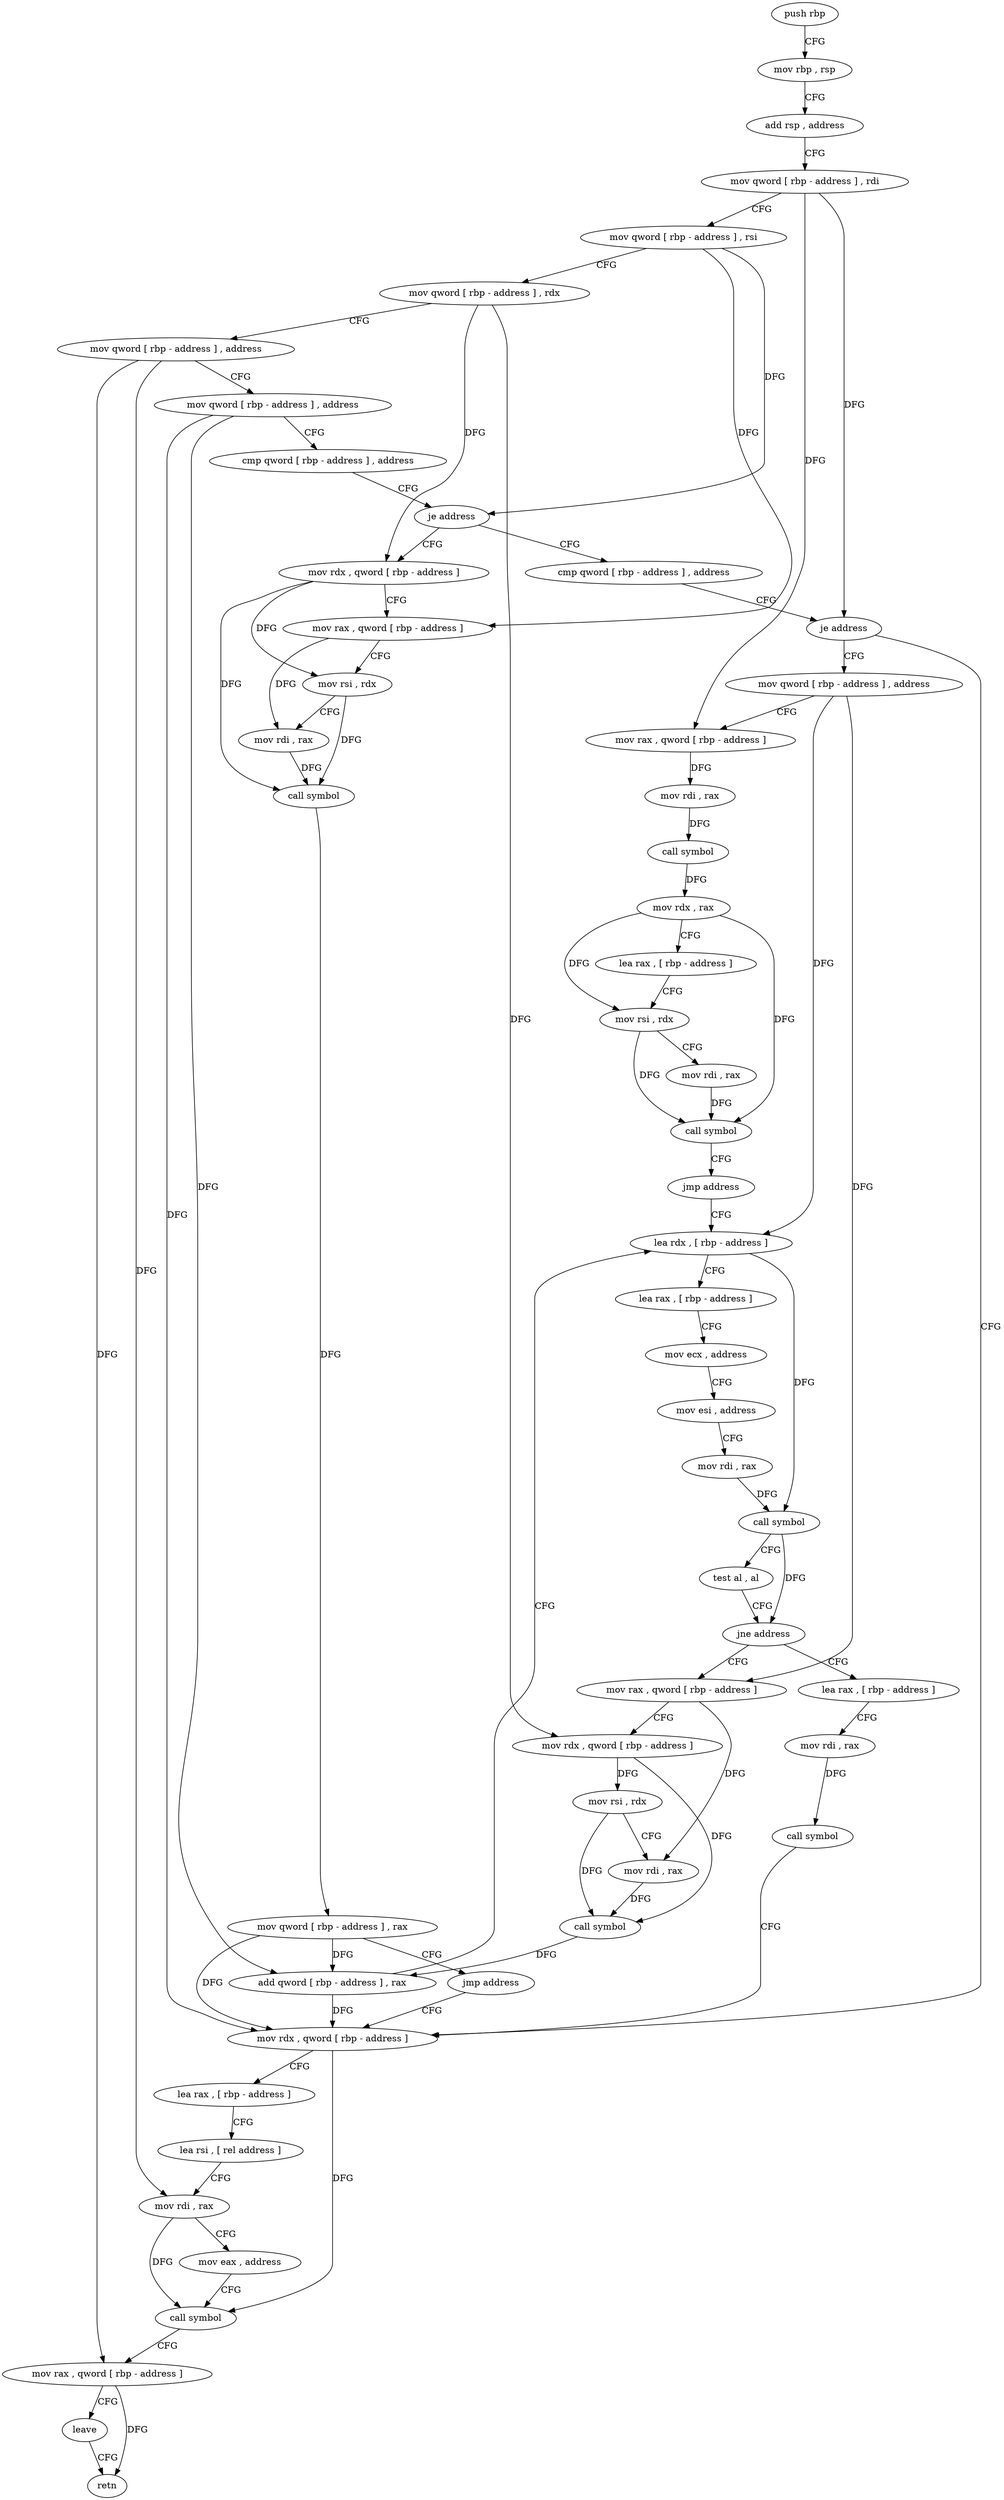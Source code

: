 digraph "func" {
"188438" [label = "push rbp" ]
"188439" [label = "mov rbp , rsp" ]
"188442" [label = "add rsp , address" ]
"188446" [label = "mov qword [ rbp - address ] , rdi" ]
"188450" [label = "mov qword [ rbp - address ] , rsi" ]
"188454" [label = "mov qword [ rbp - address ] , rdx" ]
"188458" [label = "mov qword [ rbp - address ] , address" ]
"188466" [label = "mov qword [ rbp - address ] , address" ]
"188474" [label = "cmp qword [ rbp - address ] , address" ]
"188479" [label = "je address" ]
"188506" [label = "cmp qword [ rbp - address ] , address" ]
"188481" [label = "mov rdx , qword [ rbp - address ]" ]
"188511" [label = "je address" ]
"188618" [label = "mov rdx , qword [ rbp - address ]" ]
"188513" [label = "mov qword [ rbp - address ] , address" ]
"188485" [label = "mov rax , qword [ rbp - address ]" ]
"188489" [label = "mov rsi , rdx" ]
"188492" [label = "mov rdi , rax" ]
"188495" [label = "call symbol" ]
"188500" [label = "mov qword [ rbp - address ] , rax" ]
"188504" [label = "jmp address" ]
"188622" [label = "lea rax , [ rbp - address ]" ]
"188626" [label = "lea rsi , [ rel address ]" ]
"188633" [label = "mov rdi , rax" ]
"188636" [label = "mov eax , address" ]
"188641" [label = "call symbol" ]
"188646" [label = "mov rax , qword [ rbp - address ]" ]
"188650" [label = "leave" ]
"188651" [label = "retn" ]
"188521" [label = "mov rax , qword [ rbp - address ]" ]
"188525" [label = "mov rdi , rax" ]
"188528" [label = "call symbol" ]
"188533" [label = "mov rdx , rax" ]
"188536" [label = "lea rax , [ rbp - address ]" ]
"188540" [label = "mov rsi , rdx" ]
"188543" [label = "mov rdi , rax" ]
"188546" [label = "call symbol" ]
"188551" [label = "jmp address" ]
"188576" [label = "lea rdx , [ rbp - address ]" ]
"188580" [label = "lea rax , [ rbp - address ]" ]
"188584" [label = "mov ecx , address" ]
"188589" [label = "mov esi , address" ]
"188594" [label = "mov rdi , rax" ]
"188597" [label = "call symbol" ]
"188602" [label = "test al , al" ]
"188604" [label = "jne address" ]
"188553" [label = "mov rax , qword [ rbp - address ]" ]
"188606" [label = "lea rax , [ rbp - address ]" ]
"188557" [label = "mov rdx , qword [ rbp - address ]" ]
"188561" [label = "mov rsi , rdx" ]
"188564" [label = "mov rdi , rax" ]
"188567" [label = "call symbol" ]
"188572" [label = "add qword [ rbp - address ] , rax" ]
"188610" [label = "mov rdi , rax" ]
"188613" [label = "call symbol" ]
"188438" -> "188439" [ label = "CFG" ]
"188439" -> "188442" [ label = "CFG" ]
"188442" -> "188446" [ label = "CFG" ]
"188446" -> "188450" [ label = "CFG" ]
"188446" -> "188511" [ label = "DFG" ]
"188446" -> "188521" [ label = "DFG" ]
"188450" -> "188454" [ label = "CFG" ]
"188450" -> "188479" [ label = "DFG" ]
"188450" -> "188485" [ label = "DFG" ]
"188454" -> "188458" [ label = "CFG" ]
"188454" -> "188481" [ label = "DFG" ]
"188454" -> "188557" [ label = "DFG" ]
"188458" -> "188466" [ label = "CFG" ]
"188458" -> "188646" [ label = "DFG" ]
"188458" -> "188633" [ label = "DFG" ]
"188466" -> "188474" [ label = "CFG" ]
"188466" -> "188618" [ label = "DFG" ]
"188466" -> "188572" [ label = "DFG" ]
"188474" -> "188479" [ label = "CFG" ]
"188479" -> "188506" [ label = "CFG" ]
"188479" -> "188481" [ label = "CFG" ]
"188506" -> "188511" [ label = "CFG" ]
"188481" -> "188485" [ label = "CFG" ]
"188481" -> "188489" [ label = "DFG" ]
"188481" -> "188495" [ label = "DFG" ]
"188511" -> "188618" [ label = "CFG" ]
"188511" -> "188513" [ label = "CFG" ]
"188618" -> "188622" [ label = "CFG" ]
"188618" -> "188641" [ label = "DFG" ]
"188513" -> "188521" [ label = "CFG" ]
"188513" -> "188553" [ label = "DFG" ]
"188513" -> "188576" [ label = "DFG" ]
"188485" -> "188489" [ label = "CFG" ]
"188485" -> "188492" [ label = "DFG" ]
"188489" -> "188492" [ label = "CFG" ]
"188489" -> "188495" [ label = "DFG" ]
"188492" -> "188495" [ label = "DFG" ]
"188495" -> "188500" [ label = "DFG" ]
"188500" -> "188504" [ label = "CFG" ]
"188500" -> "188618" [ label = "DFG" ]
"188500" -> "188572" [ label = "DFG" ]
"188504" -> "188618" [ label = "CFG" ]
"188622" -> "188626" [ label = "CFG" ]
"188626" -> "188633" [ label = "CFG" ]
"188633" -> "188636" [ label = "CFG" ]
"188633" -> "188641" [ label = "DFG" ]
"188636" -> "188641" [ label = "CFG" ]
"188641" -> "188646" [ label = "CFG" ]
"188646" -> "188650" [ label = "CFG" ]
"188646" -> "188651" [ label = "DFG" ]
"188650" -> "188651" [ label = "CFG" ]
"188521" -> "188525" [ label = "DFG" ]
"188525" -> "188528" [ label = "DFG" ]
"188528" -> "188533" [ label = "DFG" ]
"188533" -> "188536" [ label = "CFG" ]
"188533" -> "188540" [ label = "DFG" ]
"188533" -> "188546" [ label = "DFG" ]
"188536" -> "188540" [ label = "CFG" ]
"188540" -> "188543" [ label = "CFG" ]
"188540" -> "188546" [ label = "DFG" ]
"188543" -> "188546" [ label = "DFG" ]
"188546" -> "188551" [ label = "CFG" ]
"188551" -> "188576" [ label = "CFG" ]
"188576" -> "188580" [ label = "CFG" ]
"188576" -> "188597" [ label = "DFG" ]
"188580" -> "188584" [ label = "CFG" ]
"188584" -> "188589" [ label = "CFG" ]
"188589" -> "188594" [ label = "CFG" ]
"188594" -> "188597" [ label = "DFG" ]
"188597" -> "188602" [ label = "CFG" ]
"188597" -> "188604" [ label = "DFG" ]
"188602" -> "188604" [ label = "CFG" ]
"188604" -> "188553" [ label = "CFG" ]
"188604" -> "188606" [ label = "CFG" ]
"188553" -> "188557" [ label = "CFG" ]
"188553" -> "188564" [ label = "DFG" ]
"188606" -> "188610" [ label = "CFG" ]
"188557" -> "188561" [ label = "DFG" ]
"188557" -> "188567" [ label = "DFG" ]
"188561" -> "188564" [ label = "CFG" ]
"188561" -> "188567" [ label = "DFG" ]
"188564" -> "188567" [ label = "DFG" ]
"188567" -> "188572" [ label = "DFG" ]
"188572" -> "188576" [ label = "CFG" ]
"188572" -> "188618" [ label = "DFG" ]
"188610" -> "188613" [ label = "DFG" ]
"188613" -> "188618" [ label = "CFG" ]
}

